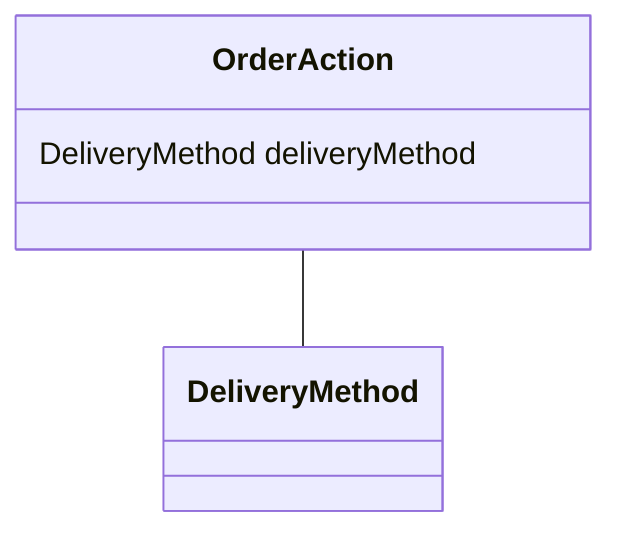 classDiagram
  OrderAction -- DeliveryMethod


class OrderAction {

  DeliveryMethod deliveryMethod

 }